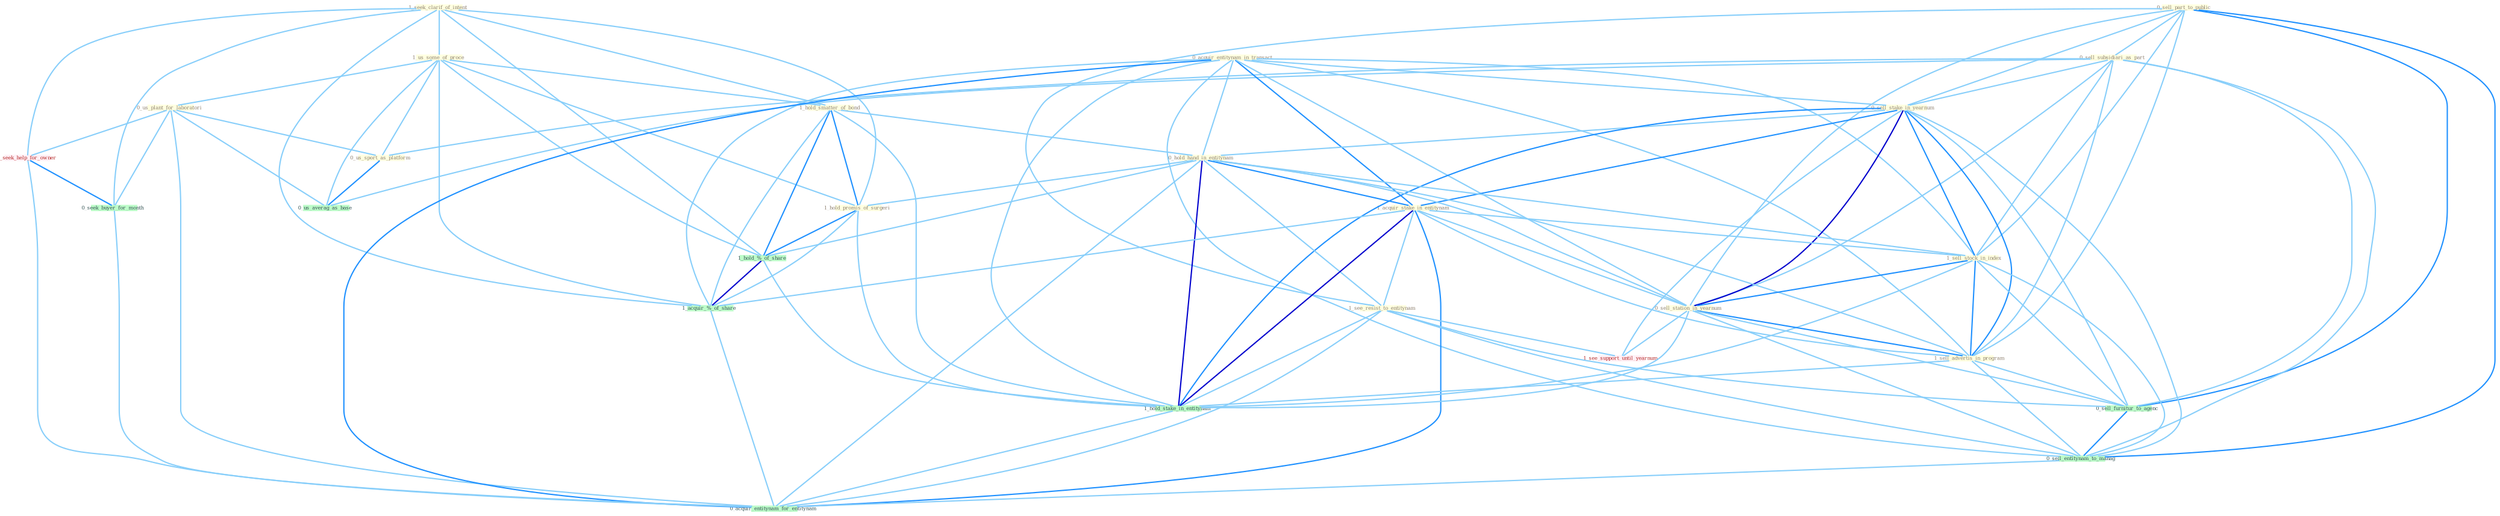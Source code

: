 Graph G{ 
    node
    [shape=polygon,style=filled,width=.5,height=.06,color="#BDFCC9",fixedsize=true,fontsize=4,
    fontcolor="#2f4f4f"];
    {node
    [color="#ffffe0", fontcolor="#8b7d6b"] "1_seek_clarif_of_intent " "1_us_some_of_proce " "0_sell_part_to_public " "0_sell_subsidiari_as_part " "0_us_plant_for_laboratori " "0_acquir_entitynam_in_transact " "1_hold_smatter_of_bond " "0_sell_stake_in_yearnum " "0_hold_hand_in_entitynam " "1_acquir_stake_in_entitynam " "1_sell_stock_in_index " "0_sell_station_in_yearnum " "1_see_resist_to_entitynam " "1_sell_advertis_in_program " "1_hold_promis_of_surgeri " "0_us_sport_as_platform "}
{node [color="#fff0f5", fontcolor="#b22222"] "1_seek_help_for_owner " "1_see_support_until_yearnum "}
edge [color="#B0E2FF"];

	"1_seek_clarif_of_intent " -- "1_us_some_of_proce " [w="1", color="#87cefa" ];
	"1_seek_clarif_of_intent " -- "1_hold_smatter_of_bond " [w="1", color="#87cefa" ];
	"1_seek_clarif_of_intent " -- "1_hold_promis_of_surgeri " [w="1", color="#87cefa" ];
	"1_seek_clarif_of_intent " -- "1_hold_%_of_share " [w="1", color="#87cefa" ];
	"1_seek_clarif_of_intent " -- "1_seek_help_for_owner " [w="1", color="#87cefa" ];
	"1_seek_clarif_of_intent " -- "0_seek_buyer_for_month " [w="1", color="#87cefa" ];
	"1_seek_clarif_of_intent " -- "1_acquir_%_of_share " [w="1", color="#87cefa" ];
	"1_us_some_of_proce " -- "0_us_plant_for_laboratori " [w="1", color="#87cefa" ];
	"1_us_some_of_proce " -- "1_hold_smatter_of_bond " [w="1", color="#87cefa" ];
	"1_us_some_of_proce " -- "1_hold_promis_of_surgeri " [w="1", color="#87cefa" ];
	"1_us_some_of_proce " -- "0_us_sport_as_platform " [w="1", color="#87cefa" ];
	"1_us_some_of_proce " -- "1_hold_%_of_share " [w="1", color="#87cefa" ];
	"1_us_some_of_proce " -- "1_acquir_%_of_share " [w="1", color="#87cefa" ];
	"1_us_some_of_proce " -- "0_us_averag_as_base " [w="1", color="#87cefa" ];
	"0_sell_part_to_public " -- "0_sell_subsidiari_as_part " [w="1", color="#87cefa" ];
	"0_sell_part_to_public " -- "0_sell_stake_in_yearnum " [w="1", color="#87cefa" ];
	"0_sell_part_to_public " -- "1_sell_stock_in_index " [w="1", color="#87cefa" ];
	"0_sell_part_to_public " -- "0_sell_station_in_yearnum " [w="1", color="#87cefa" ];
	"0_sell_part_to_public " -- "1_see_resist_to_entitynam " [w="1", color="#87cefa" ];
	"0_sell_part_to_public " -- "1_sell_advertis_in_program " [w="1", color="#87cefa" ];
	"0_sell_part_to_public " -- "0_sell_furnitur_to_agenc " [w="2", color="#1e90ff" , len=0.8];
	"0_sell_part_to_public " -- "0_sell_entitynam_to_manag " [w="2", color="#1e90ff" , len=0.8];
	"0_sell_subsidiari_as_part " -- "0_sell_stake_in_yearnum " [w="1", color="#87cefa" ];
	"0_sell_subsidiari_as_part " -- "1_sell_stock_in_index " [w="1", color="#87cefa" ];
	"0_sell_subsidiari_as_part " -- "0_sell_station_in_yearnum " [w="1", color="#87cefa" ];
	"0_sell_subsidiari_as_part " -- "1_sell_advertis_in_program " [w="1", color="#87cefa" ];
	"0_sell_subsidiari_as_part " -- "0_us_sport_as_platform " [w="1", color="#87cefa" ];
	"0_sell_subsidiari_as_part " -- "0_sell_furnitur_to_agenc " [w="1", color="#87cefa" ];
	"0_sell_subsidiari_as_part " -- "0_us_averag_as_base " [w="1", color="#87cefa" ];
	"0_sell_subsidiari_as_part " -- "0_sell_entitynam_to_manag " [w="1", color="#87cefa" ];
	"0_us_plant_for_laboratori " -- "0_us_sport_as_platform " [w="1", color="#87cefa" ];
	"0_us_plant_for_laboratori " -- "1_seek_help_for_owner " [w="1", color="#87cefa" ];
	"0_us_plant_for_laboratori " -- "0_seek_buyer_for_month " [w="1", color="#87cefa" ];
	"0_us_plant_for_laboratori " -- "0_us_averag_as_base " [w="1", color="#87cefa" ];
	"0_us_plant_for_laboratori " -- "0_acquir_entitynam_for_entitynam " [w="1", color="#87cefa" ];
	"0_acquir_entitynam_in_transact " -- "0_sell_stake_in_yearnum " [w="1", color="#87cefa" ];
	"0_acquir_entitynam_in_transact " -- "0_hold_hand_in_entitynam " [w="1", color="#87cefa" ];
	"0_acquir_entitynam_in_transact " -- "1_acquir_stake_in_entitynam " [w="2", color="#1e90ff" , len=0.8];
	"0_acquir_entitynam_in_transact " -- "1_sell_stock_in_index " [w="1", color="#87cefa" ];
	"0_acquir_entitynam_in_transact " -- "0_sell_station_in_yearnum " [w="1", color="#87cefa" ];
	"0_acquir_entitynam_in_transact " -- "1_sell_advertis_in_program " [w="1", color="#87cefa" ];
	"0_acquir_entitynam_in_transact " -- "1_hold_stake_in_entitynam " [w="1", color="#87cefa" ];
	"0_acquir_entitynam_in_transact " -- "1_acquir_%_of_share " [w="1", color="#87cefa" ];
	"0_acquir_entitynam_in_transact " -- "0_sell_entitynam_to_manag " [w="1", color="#87cefa" ];
	"0_acquir_entitynam_in_transact " -- "0_acquir_entitynam_for_entitynam " [w="2", color="#1e90ff" , len=0.8];
	"1_hold_smatter_of_bond " -- "0_hold_hand_in_entitynam " [w="1", color="#87cefa" ];
	"1_hold_smatter_of_bond " -- "1_hold_promis_of_surgeri " [w="2", color="#1e90ff" , len=0.8];
	"1_hold_smatter_of_bond " -- "1_hold_%_of_share " [w="2", color="#1e90ff" , len=0.8];
	"1_hold_smatter_of_bond " -- "1_hold_stake_in_entitynam " [w="1", color="#87cefa" ];
	"1_hold_smatter_of_bond " -- "1_acquir_%_of_share " [w="1", color="#87cefa" ];
	"0_sell_stake_in_yearnum " -- "0_hold_hand_in_entitynam " [w="1", color="#87cefa" ];
	"0_sell_stake_in_yearnum " -- "1_acquir_stake_in_entitynam " [w="2", color="#1e90ff" , len=0.8];
	"0_sell_stake_in_yearnum " -- "1_sell_stock_in_index " [w="2", color="#1e90ff" , len=0.8];
	"0_sell_stake_in_yearnum " -- "0_sell_station_in_yearnum " [w="3", color="#0000cd" , len=0.6];
	"0_sell_stake_in_yearnum " -- "1_sell_advertis_in_program " [w="2", color="#1e90ff" , len=0.8];
	"0_sell_stake_in_yearnum " -- "1_hold_stake_in_entitynam " [w="2", color="#1e90ff" , len=0.8];
	"0_sell_stake_in_yearnum " -- "1_see_support_until_yearnum " [w="1", color="#87cefa" ];
	"0_sell_stake_in_yearnum " -- "0_sell_furnitur_to_agenc " [w="1", color="#87cefa" ];
	"0_sell_stake_in_yearnum " -- "0_sell_entitynam_to_manag " [w="1", color="#87cefa" ];
	"0_hold_hand_in_entitynam " -- "1_acquir_stake_in_entitynam " [w="2", color="#1e90ff" , len=0.8];
	"0_hold_hand_in_entitynam " -- "1_sell_stock_in_index " [w="1", color="#87cefa" ];
	"0_hold_hand_in_entitynam " -- "0_sell_station_in_yearnum " [w="1", color="#87cefa" ];
	"0_hold_hand_in_entitynam " -- "1_see_resist_to_entitynam " [w="1", color="#87cefa" ];
	"0_hold_hand_in_entitynam " -- "1_sell_advertis_in_program " [w="1", color="#87cefa" ];
	"0_hold_hand_in_entitynam " -- "1_hold_promis_of_surgeri " [w="1", color="#87cefa" ];
	"0_hold_hand_in_entitynam " -- "1_hold_%_of_share " [w="1", color="#87cefa" ];
	"0_hold_hand_in_entitynam " -- "1_hold_stake_in_entitynam " [w="3", color="#0000cd" , len=0.6];
	"0_hold_hand_in_entitynam " -- "0_acquir_entitynam_for_entitynam " [w="1", color="#87cefa" ];
	"1_acquir_stake_in_entitynam " -- "1_sell_stock_in_index " [w="1", color="#87cefa" ];
	"1_acquir_stake_in_entitynam " -- "0_sell_station_in_yearnum " [w="1", color="#87cefa" ];
	"1_acquir_stake_in_entitynam " -- "1_see_resist_to_entitynam " [w="1", color="#87cefa" ];
	"1_acquir_stake_in_entitynam " -- "1_sell_advertis_in_program " [w="1", color="#87cefa" ];
	"1_acquir_stake_in_entitynam " -- "1_hold_stake_in_entitynam " [w="3", color="#0000cd" , len=0.6];
	"1_acquir_stake_in_entitynam " -- "1_acquir_%_of_share " [w="1", color="#87cefa" ];
	"1_acquir_stake_in_entitynam " -- "0_acquir_entitynam_for_entitynam " [w="2", color="#1e90ff" , len=0.8];
	"1_sell_stock_in_index " -- "0_sell_station_in_yearnum " [w="2", color="#1e90ff" , len=0.8];
	"1_sell_stock_in_index " -- "1_sell_advertis_in_program " [w="2", color="#1e90ff" , len=0.8];
	"1_sell_stock_in_index " -- "1_hold_stake_in_entitynam " [w="1", color="#87cefa" ];
	"1_sell_stock_in_index " -- "0_sell_furnitur_to_agenc " [w="1", color="#87cefa" ];
	"1_sell_stock_in_index " -- "0_sell_entitynam_to_manag " [w="1", color="#87cefa" ];
	"0_sell_station_in_yearnum " -- "1_sell_advertis_in_program " [w="2", color="#1e90ff" , len=0.8];
	"0_sell_station_in_yearnum " -- "1_hold_stake_in_entitynam " [w="1", color="#87cefa" ];
	"0_sell_station_in_yearnum " -- "1_see_support_until_yearnum " [w="1", color="#87cefa" ];
	"0_sell_station_in_yearnum " -- "0_sell_furnitur_to_agenc " [w="1", color="#87cefa" ];
	"0_sell_station_in_yearnum " -- "0_sell_entitynam_to_manag " [w="1", color="#87cefa" ];
	"1_see_resist_to_entitynam " -- "1_hold_stake_in_entitynam " [w="1", color="#87cefa" ];
	"1_see_resist_to_entitynam " -- "1_see_support_until_yearnum " [w="1", color="#87cefa" ];
	"1_see_resist_to_entitynam " -- "0_sell_furnitur_to_agenc " [w="1", color="#87cefa" ];
	"1_see_resist_to_entitynam " -- "0_sell_entitynam_to_manag " [w="1", color="#87cefa" ];
	"1_see_resist_to_entitynam " -- "0_acquir_entitynam_for_entitynam " [w="1", color="#87cefa" ];
	"1_sell_advertis_in_program " -- "1_hold_stake_in_entitynam " [w="1", color="#87cefa" ];
	"1_sell_advertis_in_program " -- "0_sell_furnitur_to_agenc " [w="1", color="#87cefa" ];
	"1_sell_advertis_in_program " -- "0_sell_entitynam_to_manag " [w="1", color="#87cefa" ];
	"1_hold_promis_of_surgeri " -- "1_hold_%_of_share " [w="2", color="#1e90ff" , len=0.8];
	"1_hold_promis_of_surgeri " -- "1_hold_stake_in_entitynam " [w="1", color="#87cefa" ];
	"1_hold_promis_of_surgeri " -- "1_acquir_%_of_share " [w="1", color="#87cefa" ];
	"0_us_sport_as_platform " -- "0_us_averag_as_base " [w="2", color="#1e90ff" , len=0.8];
	"1_hold_%_of_share " -- "1_hold_stake_in_entitynam " [w="1", color="#87cefa" ];
	"1_hold_%_of_share " -- "1_acquir_%_of_share " [w="3", color="#0000cd" , len=0.6];
	"1_hold_stake_in_entitynam " -- "0_acquir_entitynam_for_entitynam " [w="1", color="#87cefa" ];
	"1_seek_help_for_owner " -- "0_seek_buyer_for_month " [w="2", color="#1e90ff" , len=0.8];
	"1_seek_help_for_owner " -- "0_acquir_entitynam_for_entitynam " [w="1", color="#87cefa" ];
	"0_seek_buyer_for_month " -- "0_acquir_entitynam_for_entitynam " [w="1", color="#87cefa" ];
	"1_acquir_%_of_share " -- "0_acquir_entitynam_for_entitynam " [w="1", color="#87cefa" ];
	"0_sell_furnitur_to_agenc " -- "0_sell_entitynam_to_manag " [w="2", color="#1e90ff" , len=0.8];
	"0_sell_entitynam_to_manag " -- "0_acquir_entitynam_for_entitynam " [w="1", color="#87cefa" ];
}